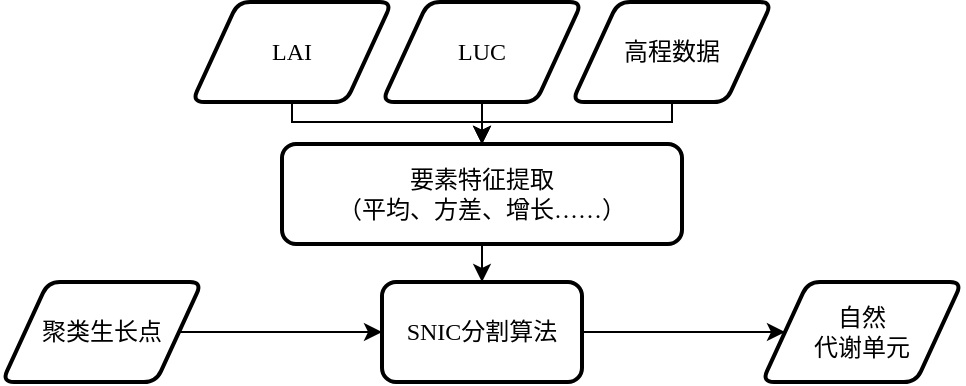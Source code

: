 <mxfile version="13.7.9" type="github">
  <diagram id="C5RBs43oDa-KdzZeNtuy" name="Page-1">
    <mxGraphModel dx="868" dy="482" grid="1" gridSize="10" guides="1" tooltips="1" connect="1" arrows="1" fold="1" page="1" pageScale="1" pageWidth="827" pageHeight="1169" math="0" shadow="0">
      <root>
        <mxCell id="WIyWlLk6GJQsqaUBKTNV-0" />
        <mxCell id="WIyWlLk6GJQsqaUBKTNV-1" parent="WIyWlLk6GJQsqaUBKTNV-0" />
        <mxCell id="Xm7t2ROMkLi6Q7iHPP3y-8" value="" style="edgeStyle=orthogonalEdgeStyle;rounded=0;orthogonalLoop=1;jettySize=auto;html=1;fontFamily=仿宋;" parent="WIyWlLk6GJQsqaUBKTNV-1" source="Xm7t2ROMkLi6Q7iHPP3y-0" target="Xm7t2ROMkLi6Q7iHPP3y-6" edge="1">
          <mxGeometry relative="1" as="geometry" />
        </mxCell>
        <mxCell id="Xm7t2ROMkLi6Q7iHPP3y-0" value="LUC" style="shape=parallelogram;html=1;strokeWidth=2;perimeter=parallelogramPerimeter;whiteSpace=wrap;rounded=1;arcSize=12;size=0.23;fontFamily=仿宋;fontSource=https%3A%2F%2Ffonts.googleapis.com%2Fcss%3Ffamily%3D%25E4%25BB%25BF%25E5%25AE%258B;" parent="WIyWlLk6GJQsqaUBKTNV-1" vertex="1">
          <mxGeometry x="330" y="50" width="100" height="50" as="geometry" />
        </mxCell>
        <mxCell id="Xm7t2ROMkLi6Q7iHPP3y-7" style="edgeStyle=orthogonalEdgeStyle;rounded=0;orthogonalLoop=1;jettySize=auto;html=1;entryX=0.5;entryY=0;entryDx=0;entryDy=0;fontFamily=仿宋;exitX=0.5;exitY=1;exitDx=0;exitDy=0;" parent="WIyWlLk6GJQsqaUBKTNV-1" source="Xm7t2ROMkLi6Q7iHPP3y-1" target="Xm7t2ROMkLi6Q7iHPP3y-6" edge="1">
          <mxGeometry relative="1" as="geometry">
            <Array as="points">
              <mxPoint x="285" y="110" />
              <mxPoint x="380" y="110" />
            </Array>
          </mxGeometry>
        </mxCell>
        <mxCell id="Xm7t2ROMkLi6Q7iHPP3y-1" value="&lt;font data-font-src=&quot;https://fonts.googleapis.com/css?family=%E9%87%91%E6%A2%85%E5%8B%98%E6%B5%81%E7%AB%8B%E4%BD%93%E7%95%99%E5%BD%B1&quot;&gt;LAI&lt;/font&gt;" style="shape=parallelogram;html=1;strokeWidth=2;perimeter=parallelogramPerimeter;whiteSpace=wrap;rounded=1;arcSize=12;size=0.23;fontFamily=仿宋;fontSource=https%3A%2F%2Ffonts.googleapis.com%2Fcss%3Ffamily%3D%25E4%25BB%25BF%25E5%25AE%258B;" parent="WIyWlLk6GJQsqaUBKTNV-1" vertex="1">
          <mxGeometry x="235" y="50" width="100" height="50" as="geometry" />
        </mxCell>
        <mxCell id="Xm7t2ROMkLi6Q7iHPP3y-14" style="edgeStyle=orthogonalEdgeStyle;rounded=0;orthogonalLoop=1;jettySize=auto;html=1;entryX=0.5;entryY=0;entryDx=0;entryDy=0;fontFamily=仿宋;" parent="WIyWlLk6GJQsqaUBKTNV-1" source="Xm7t2ROMkLi6Q7iHPP3y-2" target="Xm7t2ROMkLi6Q7iHPP3y-6" edge="1">
          <mxGeometry relative="1" as="geometry">
            <Array as="points">
              <mxPoint x="475" y="110" />
              <mxPoint x="380" y="110" />
            </Array>
          </mxGeometry>
        </mxCell>
        <mxCell id="Xm7t2ROMkLi6Q7iHPP3y-2" value="高程数据" style="shape=parallelogram;html=1;strokeWidth=2;perimeter=parallelogramPerimeter;whiteSpace=wrap;rounded=1;arcSize=12;size=0.23;fontFamily=仿宋;fontSource=https%3A%2F%2Ffonts.googleapis.com%2Fcss%3Ffamily%3D%25E4%25BB%25BF%25E5%25AE%258B;" parent="WIyWlLk6GJQsqaUBKTNV-1" vertex="1">
          <mxGeometry x="425" y="50" width="100" height="50" as="geometry" />
        </mxCell>
        <mxCell id="Xm7t2ROMkLi6Q7iHPP3y-15" style="edgeStyle=orthogonalEdgeStyle;rounded=0;orthogonalLoop=1;jettySize=auto;html=1;entryX=0;entryY=0.5;entryDx=0;entryDy=0;fontFamily=仿宋;" parent="WIyWlLk6GJQsqaUBKTNV-1" source="Xm7t2ROMkLi6Q7iHPP3y-3" target="Xm7t2ROMkLi6Q7iHPP3y-5" edge="1">
          <mxGeometry relative="1" as="geometry" />
        </mxCell>
        <mxCell id="Xm7t2ROMkLi6Q7iHPP3y-3" value="SNIC分割算法" style="rounded=1;whiteSpace=wrap;html=1;absoluteArcSize=1;arcSize=14;strokeWidth=2;fontFamily=仿宋;" parent="WIyWlLk6GJQsqaUBKTNV-1" vertex="1">
          <mxGeometry x="330" y="190" width="100" height="50" as="geometry" />
        </mxCell>
        <mxCell id="Xm7t2ROMkLi6Q7iHPP3y-12" style="edgeStyle=orthogonalEdgeStyle;rounded=0;orthogonalLoop=1;jettySize=auto;html=1;entryX=0;entryY=0.5;entryDx=0;entryDy=0;fontFamily=仿宋;" parent="WIyWlLk6GJQsqaUBKTNV-1" source="Xm7t2ROMkLi6Q7iHPP3y-4" target="Xm7t2ROMkLi6Q7iHPP3y-3" edge="1">
          <mxGeometry relative="1" as="geometry" />
        </mxCell>
        <mxCell id="Xm7t2ROMkLi6Q7iHPP3y-4" value="聚类生长点" style="shape=parallelogram;html=1;strokeWidth=2;perimeter=parallelogramPerimeter;whiteSpace=wrap;rounded=1;arcSize=12;size=0.23;fontFamily=仿宋;fontSource=https%3A%2F%2Ffonts.googleapis.com%2Fcss%3Ffamily%3D%25E4%25BB%25BF%25E5%25AE%258B;" parent="WIyWlLk6GJQsqaUBKTNV-1" vertex="1">
          <mxGeometry x="140" y="190" width="100" height="50" as="geometry" />
        </mxCell>
        <mxCell id="Xm7t2ROMkLi6Q7iHPP3y-5" value="自然&lt;br&gt;代谢单元" style="shape=parallelogram;html=1;strokeWidth=2;perimeter=parallelogramPerimeter;whiteSpace=wrap;rounded=1;arcSize=12;size=0.23;fontFamily=仿宋;fontSource=https%3A%2F%2Ffonts.googleapis.com%2Fcss%3Ffamily%3D%25E4%25BB%25BF%25E5%25AE%258B;" parent="WIyWlLk6GJQsqaUBKTNV-1" vertex="1">
          <mxGeometry x="520" y="190" width="100" height="50" as="geometry" />
        </mxCell>
        <mxCell id="Xm7t2ROMkLi6Q7iHPP3y-11" value="" style="edgeStyle=orthogonalEdgeStyle;rounded=0;orthogonalLoop=1;jettySize=auto;html=1;fontFamily=仿宋;" parent="WIyWlLk6GJQsqaUBKTNV-1" source="Xm7t2ROMkLi6Q7iHPP3y-6" target="Xm7t2ROMkLi6Q7iHPP3y-3" edge="1">
          <mxGeometry relative="1" as="geometry" />
        </mxCell>
        <mxCell id="Xm7t2ROMkLi6Q7iHPP3y-6" value="要素特征提取&lt;br&gt;（平均、方差、增长……）" style="rounded=1;whiteSpace=wrap;html=1;absoluteArcSize=1;arcSize=14;strokeWidth=2;fontFamily=仿宋;" parent="WIyWlLk6GJQsqaUBKTNV-1" vertex="1">
          <mxGeometry x="280" y="121" width="200" height="50" as="geometry" />
        </mxCell>
      </root>
    </mxGraphModel>
  </diagram>
</mxfile>
